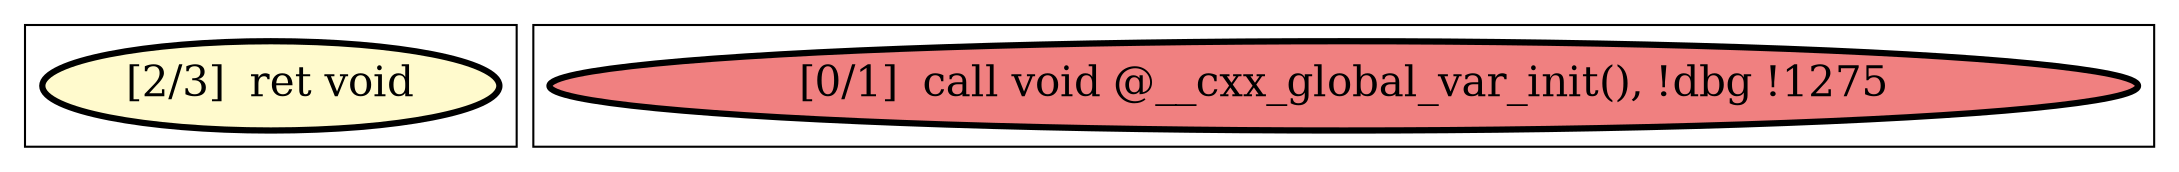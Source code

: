
digraph G {





subgraph cluster1 {


node334 [penwidth=3.0,fontsize=20,fillcolor=lemonchiffon,label="[2/3]  ret void",shape=ellipse,style=filled ]



}

subgraph cluster0 {


node333 [penwidth=3.0,fontsize=20,fillcolor=lightcoral,label="[0/1]  call void @__cxx_global_var_init(), !dbg !1275",shape=ellipse,style=filled ]



}

}
